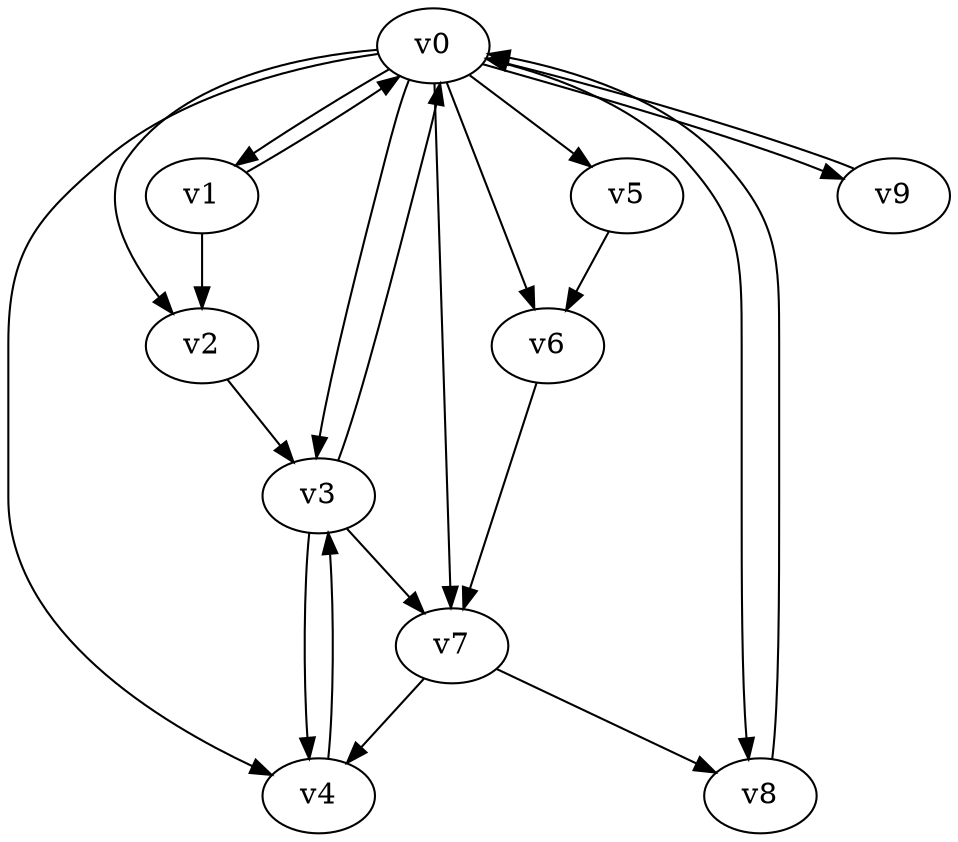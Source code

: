 digraph test002 {
    v0 [name="v0", player=1, priority=7];
    v1 [name="v1", player=1, priority=3];
    v2 [name="v2", player=1, priority=6];
    v3 [name="v3", player=1, priority=13];
    v4 [name="v4", player=1, priority=0];
    v5 [name="v5", player=0, priority=6];
    v6 [name="v6", player=0, priority=18];
    v7 [name="v7", player=0, priority=14];
    v8 [name="v8", player=1, priority=13];
    v9 [name="v9", player=1, priority=16];
    v3 -> v4;
    v3 -> v7;
    v8 -> v0;
    v0 -> v2;
    v0 -> v5;
    v1 -> v0;
    v0 -> v8;
    v7 -> v4;
    v3 -> v0;
    v5 -> v6;
    v0 -> v1;
    v0 -> v7;
    v1 -> v2;
    v0 -> v4;
    v6 -> v7;
    v9 -> v0;
    v0 -> v3;
    v0 -> v9;
    v0 -> v6;
    v2 -> v3;
    v7 -> v8;
    v4 -> v3;
}